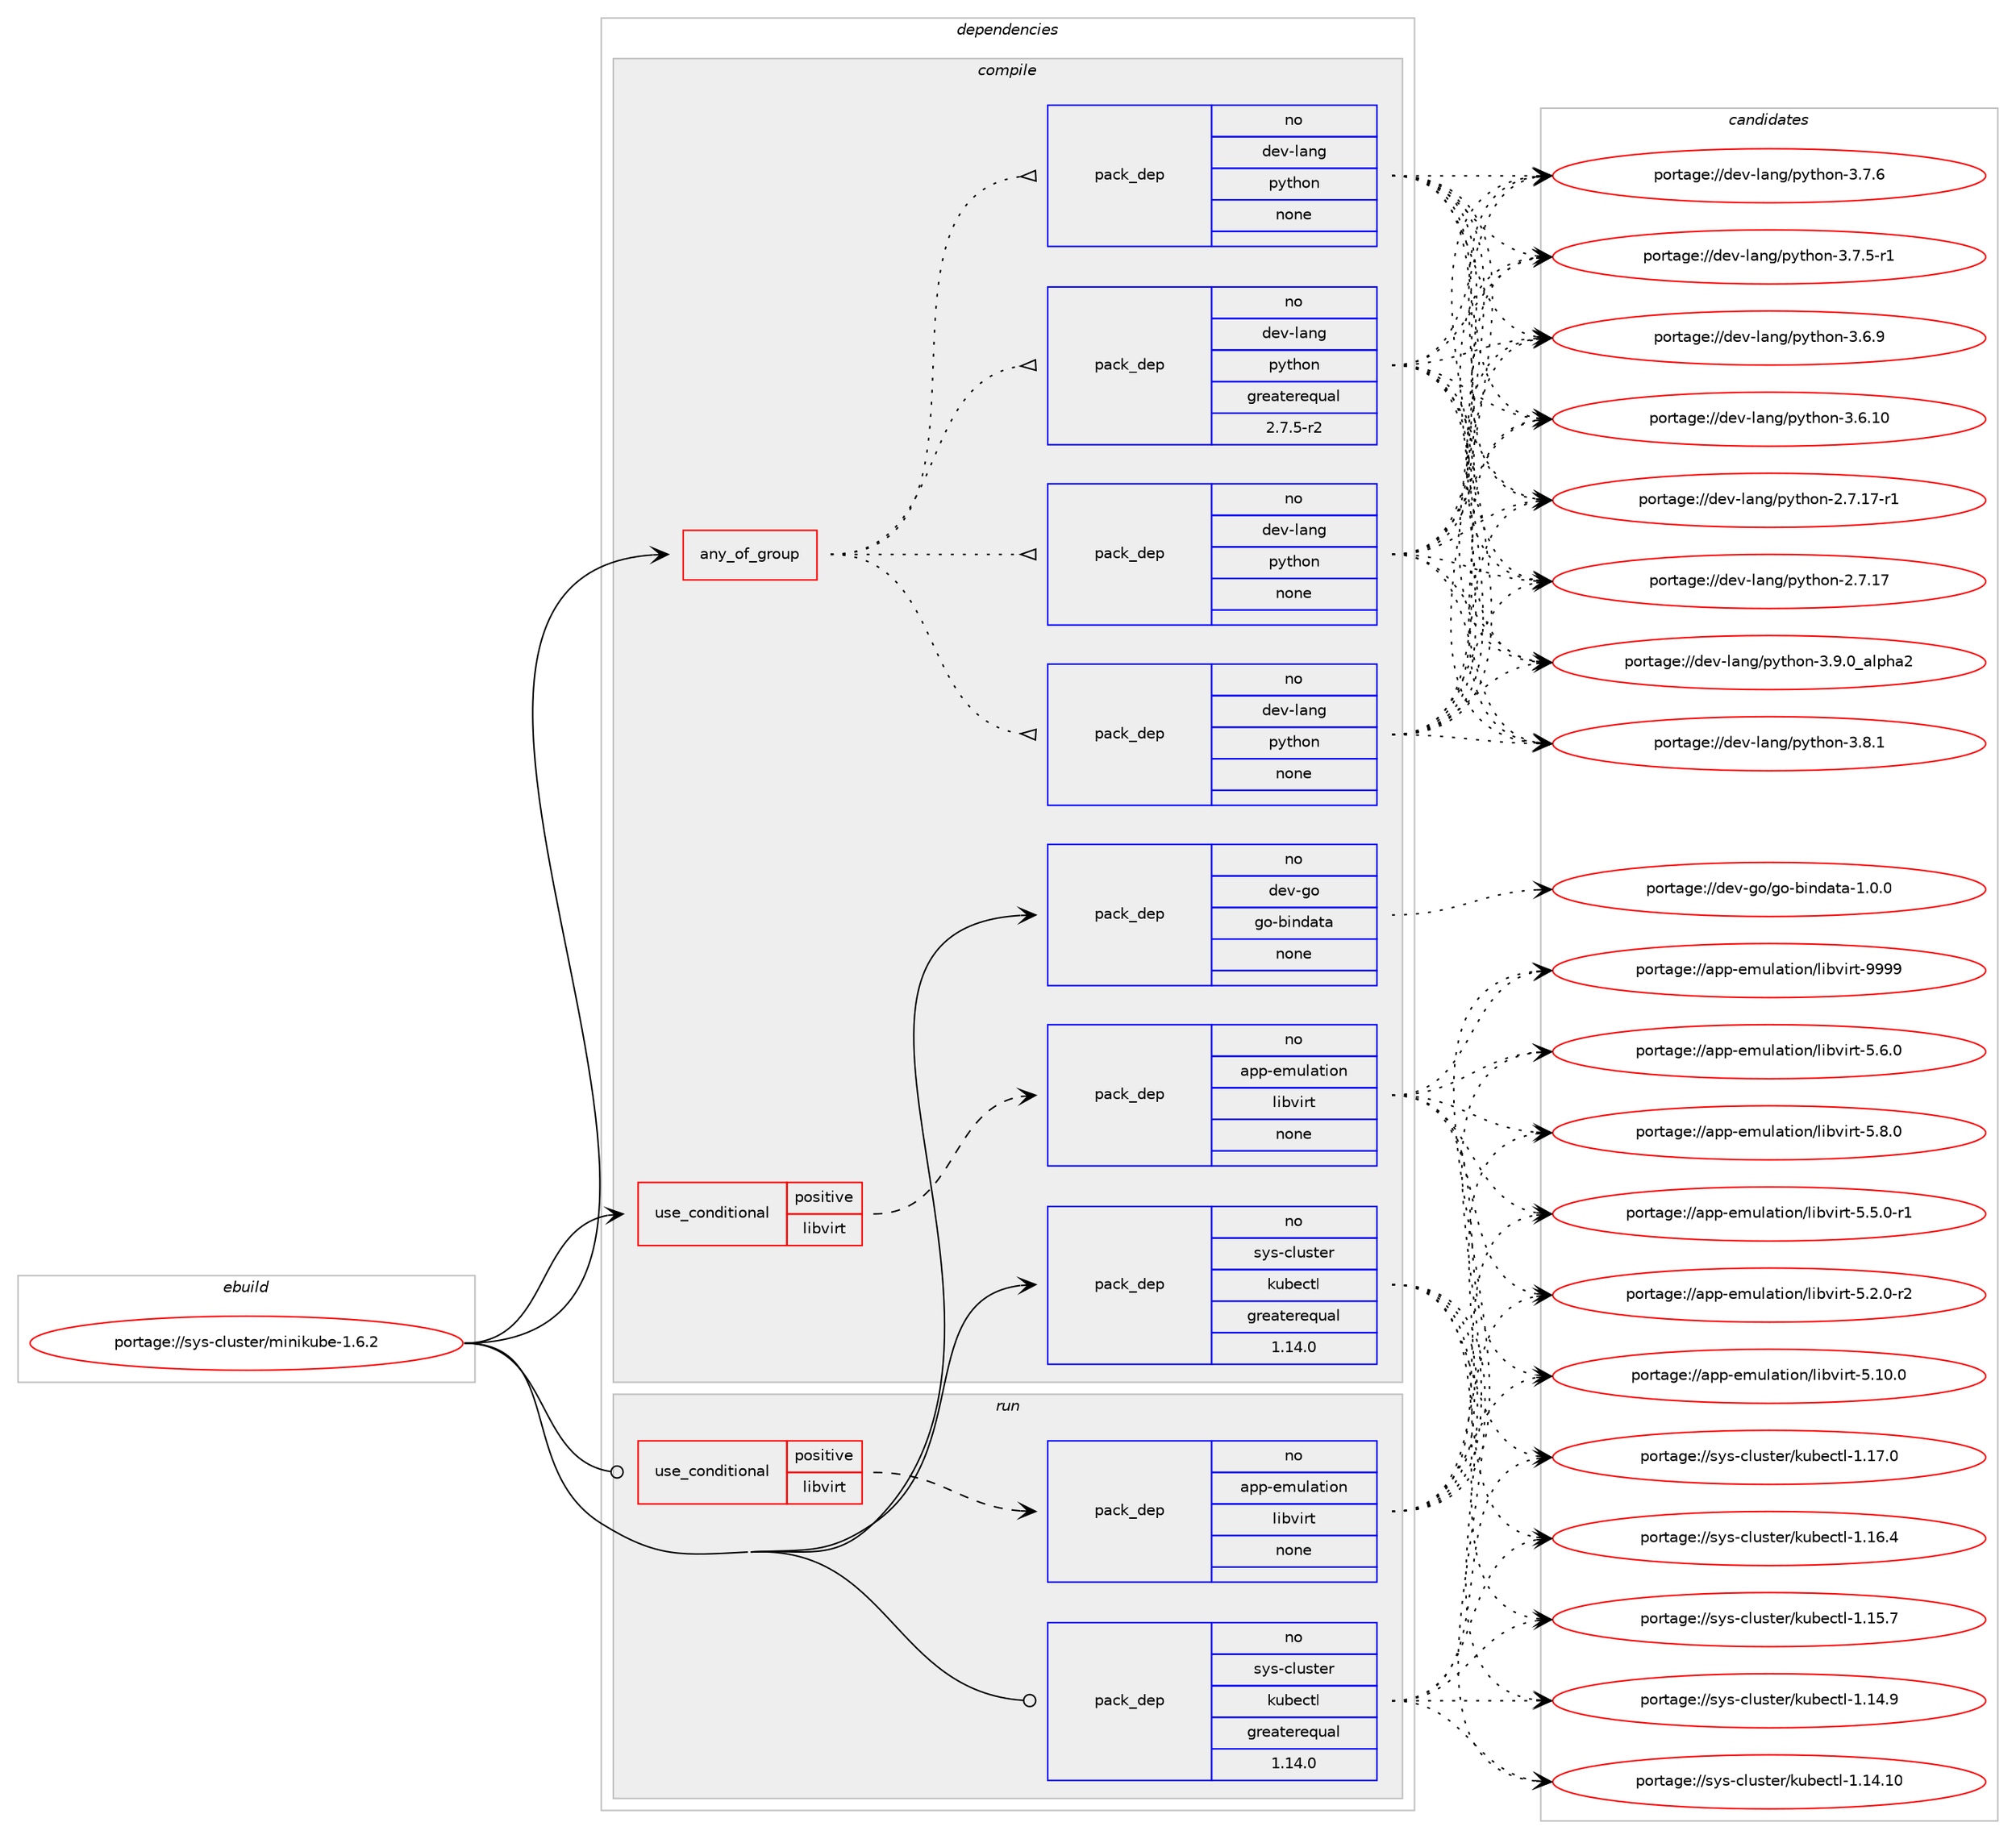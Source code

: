 digraph prolog {

# *************
# Graph options
# *************

newrank=true;
concentrate=true;
compound=true;
graph [rankdir=LR,fontname=Helvetica,fontsize=10,ranksep=1.5];#, ranksep=2.5, nodesep=0.2];
edge  [arrowhead=vee];
node  [fontname=Helvetica,fontsize=10];

# **********
# The ebuild
# **********

subgraph cluster_leftcol {
color=gray;
rank=same;
label=<<i>ebuild</i>>;
id [label="portage://sys-cluster/minikube-1.6.2", color=red, width=4, href="../sys-cluster/minikube-1.6.2.svg"];
}

# ****************
# The dependencies
# ****************

subgraph cluster_midcol {
color=gray;
label=<<i>dependencies</i>>;
subgraph cluster_compile {
fillcolor="#eeeeee";
style=filled;
label=<<i>compile</i>>;
subgraph any1265 {
dependency59140 [label=<<TABLE BORDER="0" CELLBORDER="1" CELLSPACING="0" CELLPADDING="4"><TR><TD CELLPADDING="10">any_of_group</TD></TR></TABLE>>, shape=none, color=red];subgraph pack46245 {
dependency59141 [label=<<TABLE BORDER="0" CELLBORDER="1" CELLSPACING="0" CELLPADDING="4" WIDTH="220"><TR><TD ROWSPAN="6" CELLPADDING="30">pack_dep</TD></TR><TR><TD WIDTH="110">no</TD></TR><TR><TD>dev-lang</TD></TR><TR><TD>python</TD></TR><TR><TD>none</TD></TR><TR><TD></TD></TR></TABLE>>, shape=none, color=blue];
}
dependency59140:e -> dependency59141:w [weight=20,style="dotted",arrowhead="oinv"];
subgraph pack46246 {
dependency59142 [label=<<TABLE BORDER="0" CELLBORDER="1" CELLSPACING="0" CELLPADDING="4" WIDTH="220"><TR><TD ROWSPAN="6" CELLPADDING="30">pack_dep</TD></TR><TR><TD WIDTH="110">no</TD></TR><TR><TD>dev-lang</TD></TR><TR><TD>python</TD></TR><TR><TD>none</TD></TR><TR><TD></TD></TR></TABLE>>, shape=none, color=blue];
}
dependency59140:e -> dependency59142:w [weight=20,style="dotted",arrowhead="oinv"];
subgraph pack46247 {
dependency59143 [label=<<TABLE BORDER="0" CELLBORDER="1" CELLSPACING="0" CELLPADDING="4" WIDTH="220"><TR><TD ROWSPAN="6" CELLPADDING="30">pack_dep</TD></TR><TR><TD WIDTH="110">no</TD></TR><TR><TD>dev-lang</TD></TR><TR><TD>python</TD></TR><TR><TD>none</TD></TR><TR><TD></TD></TR></TABLE>>, shape=none, color=blue];
}
dependency59140:e -> dependency59143:w [weight=20,style="dotted",arrowhead="oinv"];
subgraph pack46248 {
dependency59144 [label=<<TABLE BORDER="0" CELLBORDER="1" CELLSPACING="0" CELLPADDING="4" WIDTH="220"><TR><TD ROWSPAN="6" CELLPADDING="30">pack_dep</TD></TR><TR><TD WIDTH="110">no</TD></TR><TR><TD>dev-lang</TD></TR><TR><TD>python</TD></TR><TR><TD>greaterequal</TD></TR><TR><TD>2.7.5-r2</TD></TR></TABLE>>, shape=none, color=blue];
}
dependency59140:e -> dependency59144:w [weight=20,style="dotted",arrowhead="oinv"];
}
id:e -> dependency59140:w [weight=20,style="solid",arrowhead="vee"];
subgraph cond11566 {
dependency59145 [label=<<TABLE BORDER="0" CELLBORDER="1" CELLSPACING="0" CELLPADDING="4"><TR><TD ROWSPAN="3" CELLPADDING="10">use_conditional</TD></TR><TR><TD>positive</TD></TR><TR><TD>libvirt</TD></TR></TABLE>>, shape=none, color=red];
subgraph pack46249 {
dependency59146 [label=<<TABLE BORDER="0" CELLBORDER="1" CELLSPACING="0" CELLPADDING="4" WIDTH="220"><TR><TD ROWSPAN="6" CELLPADDING="30">pack_dep</TD></TR><TR><TD WIDTH="110">no</TD></TR><TR><TD>app-emulation</TD></TR><TR><TD>libvirt</TD></TR><TR><TD>none</TD></TR><TR><TD></TD></TR></TABLE>>, shape=none, color=blue];
}
dependency59145:e -> dependency59146:w [weight=20,style="dashed",arrowhead="vee"];
}
id:e -> dependency59145:w [weight=20,style="solid",arrowhead="vee"];
subgraph pack46250 {
dependency59147 [label=<<TABLE BORDER="0" CELLBORDER="1" CELLSPACING="0" CELLPADDING="4" WIDTH="220"><TR><TD ROWSPAN="6" CELLPADDING="30">pack_dep</TD></TR><TR><TD WIDTH="110">no</TD></TR><TR><TD>dev-go</TD></TR><TR><TD>go-bindata</TD></TR><TR><TD>none</TD></TR><TR><TD></TD></TR></TABLE>>, shape=none, color=blue];
}
id:e -> dependency59147:w [weight=20,style="solid",arrowhead="vee"];
subgraph pack46251 {
dependency59148 [label=<<TABLE BORDER="0" CELLBORDER="1" CELLSPACING="0" CELLPADDING="4" WIDTH="220"><TR><TD ROWSPAN="6" CELLPADDING="30">pack_dep</TD></TR><TR><TD WIDTH="110">no</TD></TR><TR><TD>sys-cluster</TD></TR><TR><TD>kubectl</TD></TR><TR><TD>greaterequal</TD></TR><TR><TD>1.14.0</TD></TR></TABLE>>, shape=none, color=blue];
}
id:e -> dependency59148:w [weight=20,style="solid",arrowhead="vee"];
}
subgraph cluster_compileandrun {
fillcolor="#eeeeee";
style=filled;
label=<<i>compile and run</i>>;
}
subgraph cluster_run {
fillcolor="#eeeeee";
style=filled;
label=<<i>run</i>>;
subgraph cond11567 {
dependency59149 [label=<<TABLE BORDER="0" CELLBORDER="1" CELLSPACING="0" CELLPADDING="4"><TR><TD ROWSPAN="3" CELLPADDING="10">use_conditional</TD></TR><TR><TD>positive</TD></TR><TR><TD>libvirt</TD></TR></TABLE>>, shape=none, color=red];
subgraph pack46252 {
dependency59150 [label=<<TABLE BORDER="0" CELLBORDER="1" CELLSPACING="0" CELLPADDING="4" WIDTH="220"><TR><TD ROWSPAN="6" CELLPADDING="30">pack_dep</TD></TR><TR><TD WIDTH="110">no</TD></TR><TR><TD>app-emulation</TD></TR><TR><TD>libvirt</TD></TR><TR><TD>none</TD></TR><TR><TD></TD></TR></TABLE>>, shape=none, color=blue];
}
dependency59149:e -> dependency59150:w [weight=20,style="dashed",arrowhead="vee"];
}
id:e -> dependency59149:w [weight=20,style="solid",arrowhead="odot"];
subgraph pack46253 {
dependency59151 [label=<<TABLE BORDER="0" CELLBORDER="1" CELLSPACING="0" CELLPADDING="4" WIDTH="220"><TR><TD ROWSPAN="6" CELLPADDING="30">pack_dep</TD></TR><TR><TD WIDTH="110">no</TD></TR><TR><TD>sys-cluster</TD></TR><TR><TD>kubectl</TD></TR><TR><TD>greaterequal</TD></TR><TR><TD>1.14.0</TD></TR></TABLE>>, shape=none, color=blue];
}
id:e -> dependency59151:w [weight=20,style="solid",arrowhead="odot"];
}
}

# **************
# The candidates
# **************

subgraph cluster_choices {
rank=same;
color=gray;
label=<<i>candidates</i>>;

subgraph choice46245 {
color=black;
nodesep=1;
choice10010111845108971101034711212111610411111045514657464895971081121049750 [label="portage://dev-lang/python-3.9.0_alpha2", color=red, width=4,href="../dev-lang/python-3.9.0_alpha2.svg"];
choice100101118451089711010347112121116104111110455146564649 [label="portage://dev-lang/python-3.8.1", color=red, width=4,href="../dev-lang/python-3.8.1.svg"];
choice100101118451089711010347112121116104111110455146554654 [label="portage://dev-lang/python-3.7.6", color=red, width=4,href="../dev-lang/python-3.7.6.svg"];
choice1001011184510897110103471121211161041111104551465546534511449 [label="portage://dev-lang/python-3.7.5-r1", color=red, width=4,href="../dev-lang/python-3.7.5-r1.svg"];
choice100101118451089711010347112121116104111110455146544657 [label="portage://dev-lang/python-3.6.9", color=red, width=4,href="../dev-lang/python-3.6.9.svg"];
choice10010111845108971101034711212111610411111045514654464948 [label="portage://dev-lang/python-3.6.10", color=red, width=4,href="../dev-lang/python-3.6.10.svg"];
choice100101118451089711010347112121116104111110455046554649554511449 [label="portage://dev-lang/python-2.7.17-r1", color=red, width=4,href="../dev-lang/python-2.7.17-r1.svg"];
choice10010111845108971101034711212111610411111045504655464955 [label="portage://dev-lang/python-2.7.17", color=red, width=4,href="../dev-lang/python-2.7.17.svg"];
dependency59141:e -> choice10010111845108971101034711212111610411111045514657464895971081121049750:w [style=dotted,weight="100"];
dependency59141:e -> choice100101118451089711010347112121116104111110455146564649:w [style=dotted,weight="100"];
dependency59141:e -> choice100101118451089711010347112121116104111110455146554654:w [style=dotted,weight="100"];
dependency59141:e -> choice1001011184510897110103471121211161041111104551465546534511449:w [style=dotted,weight="100"];
dependency59141:e -> choice100101118451089711010347112121116104111110455146544657:w [style=dotted,weight="100"];
dependency59141:e -> choice10010111845108971101034711212111610411111045514654464948:w [style=dotted,weight="100"];
dependency59141:e -> choice100101118451089711010347112121116104111110455046554649554511449:w [style=dotted,weight="100"];
dependency59141:e -> choice10010111845108971101034711212111610411111045504655464955:w [style=dotted,weight="100"];
}
subgraph choice46246 {
color=black;
nodesep=1;
choice10010111845108971101034711212111610411111045514657464895971081121049750 [label="portage://dev-lang/python-3.9.0_alpha2", color=red, width=4,href="../dev-lang/python-3.9.0_alpha2.svg"];
choice100101118451089711010347112121116104111110455146564649 [label="portage://dev-lang/python-3.8.1", color=red, width=4,href="../dev-lang/python-3.8.1.svg"];
choice100101118451089711010347112121116104111110455146554654 [label="portage://dev-lang/python-3.7.6", color=red, width=4,href="../dev-lang/python-3.7.6.svg"];
choice1001011184510897110103471121211161041111104551465546534511449 [label="portage://dev-lang/python-3.7.5-r1", color=red, width=4,href="../dev-lang/python-3.7.5-r1.svg"];
choice100101118451089711010347112121116104111110455146544657 [label="portage://dev-lang/python-3.6.9", color=red, width=4,href="../dev-lang/python-3.6.9.svg"];
choice10010111845108971101034711212111610411111045514654464948 [label="portage://dev-lang/python-3.6.10", color=red, width=4,href="../dev-lang/python-3.6.10.svg"];
choice100101118451089711010347112121116104111110455046554649554511449 [label="portage://dev-lang/python-2.7.17-r1", color=red, width=4,href="../dev-lang/python-2.7.17-r1.svg"];
choice10010111845108971101034711212111610411111045504655464955 [label="portage://dev-lang/python-2.7.17", color=red, width=4,href="../dev-lang/python-2.7.17.svg"];
dependency59142:e -> choice10010111845108971101034711212111610411111045514657464895971081121049750:w [style=dotted,weight="100"];
dependency59142:e -> choice100101118451089711010347112121116104111110455146564649:w [style=dotted,weight="100"];
dependency59142:e -> choice100101118451089711010347112121116104111110455146554654:w [style=dotted,weight="100"];
dependency59142:e -> choice1001011184510897110103471121211161041111104551465546534511449:w [style=dotted,weight="100"];
dependency59142:e -> choice100101118451089711010347112121116104111110455146544657:w [style=dotted,weight="100"];
dependency59142:e -> choice10010111845108971101034711212111610411111045514654464948:w [style=dotted,weight="100"];
dependency59142:e -> choice100101118451089711010347112121116104111110455046554649554511449:w [style=dotted,weight="100"];
dependency59142:e -> choice10010111845108971101034711212111610411111045504655464955:w [style=dotted,weight="100"];
}
subgraph choice46247 {
color=black;
nodesep=1;
choice10010111845108971101034711212111610411111045514657464895971081121049750 [label="portage://dev-lang/python-3.9.0_alpha2", color=red, width=4,href="../dev-lang/python-3.9.0_alpha2.svg"];
choice100101118451089711010347112121116104111110455146564649 [label="portage://dev-lang/python-3.8.1", color=red, width=4,href="../dev-lang/python-3.8.1.svg"];
choice100101118451089711010347112121116104111110455146554654 [label="portage://dev-lang/python-3.7.6", color=red, width=4,href="../dev-lang/python-3.7.6.svg"];
choice1001011184510897110103471121211161041111104551465546534511449 [label="portage://dev-lang/python-3.7.5-r1", color=red, width=4,href="../dev-lang/python-3.7.5-r1.svg"];
choice100101118451089711010347112121116104111110455146544657 [label="portage://dev-lang/python-3.6.9", color=red, width=4,href="../dev-lang/python-3.6.9.svg"];
choice10010111845108971101034711212111610411111045514654464948 [label="portage://dev-lang/python-3.6.10", color=red, width=4,href="../dev-lang/python-3.6.10.svg"];
choice100101118451089711010347112121116104111110455046554649554511449 [label="portage://dev-lang/python-2.7.17-r1", color=red, width=4,href="../dev-lang/python-2.7.17-r1.svg"];
choice10010111845108971101034711212111610411111045504655464955 [label="portage://dev-lang/python-2.7.17", color=red, width=4,href="../dev-lang/python-2.7.17.svg"];
dependency59143:e -> choice10010111845108971101034711212111610411111045514657464895971081121049750:w [style=dotted,weight="100"];
dependency59143:e -> choice100101118451089711010347112121116104111110455146564649:w [style=dotted,weight="100"];
dependency59143:e -> choice100101118451089711010347112121116104111110455146554654:w [style=dotted,weight="100"];
dependency59143:e -> choice1001011184510897110103471121211161041111104551465546534511449:w [style=dotted,weight="100"];
dependency59143:e -> choice100101118451089711010347112121116104111110455146544657:w [style=dotted,weight="100"];
dependency59143:e -> choice10010111845108971101034711212111610411111045514654464948:w [style=dotted,weight="100"];
dependency59143:e -> choice100101118451089711010347112121116104111110455046554649554511449:w [style=dotted,weight="100"];
dependency59143:e -> choice10010111845108971101034711212111610411111045504655464955:w [style=dotted,weight="100"];
}
subgraph choice46248 {
color=black;
nodesep=1;
choice10010111845108971101034711212111610411111045514657464895971081121049750 [label="portage://dev-lang/python-3.9.0_alpha2", color=red, width=4,href="../dev-lang/python-3.9.0_alpha2.svg"];
choice100101118451089711010347112121116104111110455146564649 [label="portage://dev-lang/python-3.8.1", color=red, width=4,href="../dev-lang/python-3.8.1.svg"];
choice100101118451089711010347112121116104111110455146554654 [label="portage://dev-lang/python-3.7.6", color=red, width=4,href="../dev-lang/python-3.7.6.svg"];
choice1001011184510897110103471121211161041111104551465546534511449 [label="portage://dev-lang/python-3.7.5-r1", color=red, width=4,href="../dev-lang/python-3.7.5-r1.svg"];
choice100101118451089711010347112121116104111110455146544657 [label="portage://dev-lang/python-3.6.9", color=red, width=4,href="../dev-lang/python-3.6.9.svg"];
choice10010111845108971101034711212111610411111045514654464948 [label="portage://dev-lang/python-3.6.10", color=red, width=4,href="../dev-lang/python-3.6.10.svg"];
choice100101118451089711010347112121116104111110455046554649554511449 [label="portage://dev-lang/python-2.7.17-r1", color=red, width=4,href="../dev-lang/python-2.7.17-r1.svg"];
choice10010111845108971101034711212111610411111045504655464955 [label="portage://dev-lang/python-2.7.17", color=red, width=4,href="../dev-lang/python-2.7.17.svg"];
dependency59144:e -> choice10010111845108971101034711212111610411111045514657464895971081121049750:w [style=dotted,weight="100"];
dependency59144:e -> choice100101118451089711010347112121116104111110455146564649:w [style=dotted,weight="100"];
dependency59144:e -> choice100101118451089711010347112121116104111110455146554654:w [style=dotted,weight="100"];
dependency59144:e -> choice1001011184510897110103471121211161041111104551465546534511449:w [style=dotted,weight="100"];
dependency59144:e -> choice100101118451089711010347112121116104111110455146544657:w [style=dotted,weight="100"];
dependency59144:e -> choice10010111845108971101034711212111610411111045514654464948:w [style=dotted,weight="100"];
dependency59144:e -> choice100101118451089711010347112121116104111110455046554649554511449:w [style=dotted,weight="100"];
dependency59144:e -> choice10010111845108971101034711212111610411111045504655464955:w [style=dotted,weight="100"];
}
subgraph choice46249 {
color=black;
nodesep=1;
choice97112112451011091171089711610511111047108105981181051141164557575757 [label="portage://app-emulation/libvirt-9999", color=red, width=4,href="../app-emulation/libvirt-9999.svg"];
choice9711211245101109117108971161051111104710810598118105114116455346564648 [label="portage://app-emulation/libvirt-5.8.0", color=red, width=4,href="../app-emulation/libvirt-5.8.0.svg"];
choice9711211245101109117108971161051111104710810598118105114116455346544648 [label="portage://app-emulation/libvirt-5.6.0", color=red, width=4,href="../app-emulation/libvirt-5.6.0.svg"];
choice97112112451011091171089711610511111047108105981181051141164553465346484511449 [label="portage://app-emulation/libvirt-5.5.0-r1", color=red, width=4,href="../app-emulation/libvirt-5.5.0-r1.svg"];
choice97112112451011091171089711610511111047108105981181051141164553465046484511450 [label="portage://app-emulation/libvirt-5.2.0-r2", color=red, width=4,href="../app-emulation/libvirt-5.2.0-r2.svg"];
choice971121124510110911710897116105111110471081059811810511411645534649484648 [label="portage://app-emulation/libvirt-5.10.0", color=red, width=4,href="../app-emulation/libvirt-5.10.0.svg"];
dependency59146:e -> choice97112112451011091171089711610511111047108105981181051141164557575757:w [style=dotted,weight="100"];
dependency59146:e -> choice9711211245101109117108971161051111104710810598118105114116455346564648:w [style=dotted,weight="100"];
dependency59146:e -> choice9711211245101109117108971161051111104710810598118105114116455346544648:w [style=dotted,weight="100"];
dependency59146:e -> choice97112112451011091171089711610511111047108105981181051141164553465346484511449:w [style=dotted,weight="100"];
dependency59146:e -> choice97112112451011091171089711610511111047108105981181051141164553465046484511450:w [style=dotted,weight="100"];
dependency59146:e -> choice971121124510110911710897116105111110471081059811810511411645534649484648:w [style=dotted,weight="100"];
}
subgraph choice46250 {
color=black;
nodesep=1;
choice100101118451031114710311145981051101009711697454946484648 [label="portage://dev-go/go-bindata-1.0.0", color=red, width=4,href="../dev-go/go-bindata-1.0.0.svg"];
dependency59147:e -> choice100101118451031114710311145981051101009711697454946484648:w [style=dotted,weight="100"];
}
subgraph choice46251 {
color=black;
nodesep=1;
choice115121115459910811711511610111447107117981019911610845494649554648 [label="portage://sys-cluster/kubectl-1.17.0", color=red, width=4,href="../sys-cluster/kubectl-1.17.0.svg"];
choice115121115459910811711511610111447107117981019911610845494649544652 [label="portage://sys-cluster/kubectl-1.16.4", color=red, width=4,href="../sys-cluster/kubectl-1.16.4.svg"];
choice115121115459910811711511610111447107117981019911610845494649534655 [label="portage://sys-cluster/kubectl-1.15.7", color=red, width=4,href="../sys-cluster/kubectl-1.15.7.svg"];
choice115121115459910811711511610111447107117981019911610845494649524657 [label="portage://sys-cluster/kubectl-1.14.9", color=red, width=4,href="../sys-cluster/kubectl-1.14.9.svg"];
choice11512111545991081171151161011144710711798101991161084549464952464948 [label="portage://sys-cluster/kubectl-1.14.10", color=red, width=4,href="../sys-cluster/kubectl-1.14.10.svg"];
dependency59148:e -> choice115121115459910811711511610111447107117981019911610845494649554648:w [style=dotted,weight="100"];
dependency59148:e -> choice115121115459910811711511610111447107117981019911610845494649544652:w [style=dotted,weight="100"];
dependency59148:e -> choice115121115459910811711511610111447107117981019911610845494649534655:w [style=dotted,weight="100"];
dependency59148:e -> choice115121115459910811711511610111447107117981019911610845494649524657:w [style=dotted,weight="100"];
dependency59148:e -> choice11512111545991081171151161011144710711798101991161084549464952464948:w [style=dotted,weight="100"];
}
subgraph choice46252 {
color=black;
nodesep=1;
choice97112112451011091171089711610511111047108105981181051141164557575757 [label="portage://app-emulation/libvirt-9999", color=red, width=4,href="../app-emulation/libvirt-9999.svg"];
choice9711211245101109117108971161051111104710810598118105114116455346564648 [label="portage://app-emulation/libvirt-5.8.0", color=red, width=4,href="../app-emulation/libvirt-5.8.0.svg"];
choice9711211245101109117108971161051111104710810598118105114116455346544648 [label="portage://app-emulation/libvirt-5.6.0", color=red, width=4,href="../app-emulation/libvirt-5.6.0.svg"];
choice97112112451011091171089711610511111047108105981181051141164553465346484511449 [label="portage://app-emulation/libvirt-5.5.0-r1", color=red, width=4,href="../app-emulation/libvirt-5.5.0-r1.svg"];
choice97112112451011091171089711610511111047108105981181051141164553465046484511450 [label="portage://app-emulation/libvirt-5.2.0-r2", color=red, width=4,href="../app-emulation/libvirt-5.2.0-r2.svg"];
choice971121124510110911710897116105111110471081059811810511411645534649484648 [label="portage://app-emulation/libvirt-5.10.0", color=red, width=4,href="../app-emulation/libvirt-5.10.0.svg"];
dependency59150:e -> choice97112112451011091171089711610511111047108105981181051141164557575757:w [style=dotted,weight="100"];
dependency59150:e -> choice9711211245101109117108971161051111104710810598118105114116455346564648:w [style=dotted,weight="100"];
dependency59150:e -> choice9711211245101109117108971161051111104710810598118105114116455346544648:w [style=dotted,weight="100"];
dependency59150:e -> choice97112112451011091171089711610511111047108105981181051141164553465346484511449:w [style=dotted,weight="100"];
dependency59150:e -> choice97112112451011091171089711610511111047108105981181051141164553465046484511450:w [style=dotted,weight="100"];
dependency59150:e -> choice971121124510110911710897116105111110471081059811810511411645534649484648:w [style=dotted,weight="100"];
}
subgraph choice46253 {
color=black;
nodesep=1;
choice115121115459910811711511610111447107117981019911610845494649554648 [label="portage://sys-cluster/kubectl-1.17.0", color=red, width=4,href="../sys-cluster/kubectl-1.17.0.svg"];
choice115121115459910811711511610111447107117981019911610845494649544652 [label="portage://sys-cluster/kubectl-1.16.4", color=red, width=4,href="../sys-cluster/kubectl-1.16.4.svg"];
choice115121115459910811711511610111447107117981019911610845494649534655 [label="portage://sys-cluster/kubectl-1.15.7", color=red, width=4,href="../sys-cluster/kubectl-1.15.7.svg"];
choice115121115459910811711511610111447107117981019911610845494649524657 [label="portage://sys-cluster/kubectl-1.14.9", color=red, width=4,href="../sys-cluster/kubectl-1.14.9.svg"];
choice11512111545991081171151161011144710711798101991161084549464952464948 [label="portage://sys-cluster/kubectl-1.14.10", color=red, width=4,href="../sys-cluster/kubectl-1.14.10.svg"];
dependency59151:e -> choice115121115459910811711511610111447107117981019911610845494649554648:w [style=dotted,weight="100"];
dependency59151:e -> choice115121115459910811711511610111447107117981019911610845494649544652:w [style=dotted,weight="100"];
dependency59151:e -> choice115121115459910811711511610111447107117981019911610845494649534655:w [style=dotted,weight="100"];
dependency59151:e -> choice115121115459910811711511610111447107117981019911610845494649524657:w [style=dotted,weight="100"];
dependency59151:e -> choice11512111545991081171151161011144710711798101991161084549464952464948:w [style=dotted,weight="100"];
}
}

}
